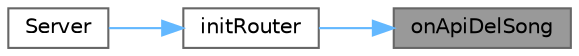 digraph "onApiDelSong"
{
 // LATEX_PDF_SIZE
  bgcolor="transparent";
  edge [fontname=Helvetica,fontsize=10,labelfontname=Helvetica,labelfontsize=10];
  node [fontname=Helvetica,fontsize=10,shape=box,height=0.2,width=0.4];
  rankdir="RL";
  Node1 [id="Node000001",label="onApiDelSong",height=0.2,width=0.4,color="gray40", fillcolor="grey60", style="filled", fontcolor="black",tooltip="处理删除歌曲 API。"];
  Node1 -> Node2 [id="edge1_Node000001_Node000002",dir="back",color="steelblue1",style="solid",tooltip=" "];
  Node2 [id="Node000002",label="initRouter",height=0.2,width=0.4,color="grey40", fillcolor="white", style="filled",URL="$class_server.html#a9408a7ce11fb1150c2e47b983fa3136a",tooltip="初始化路由。"];
  Node2 -> Node3 [id="edge2_Node000002_Node000003",dir="back",color="steelblue1",style="solid",tooltip=" "];
  Node3 [id="Node000003",label="Server",height=0.2,width=0.4,color="grey40", fillcolor="white", style="filled",URL="$class_server.html#af2f1305573ef7939b3e8400354878e0d",tooltip="构造函数。"];
}
